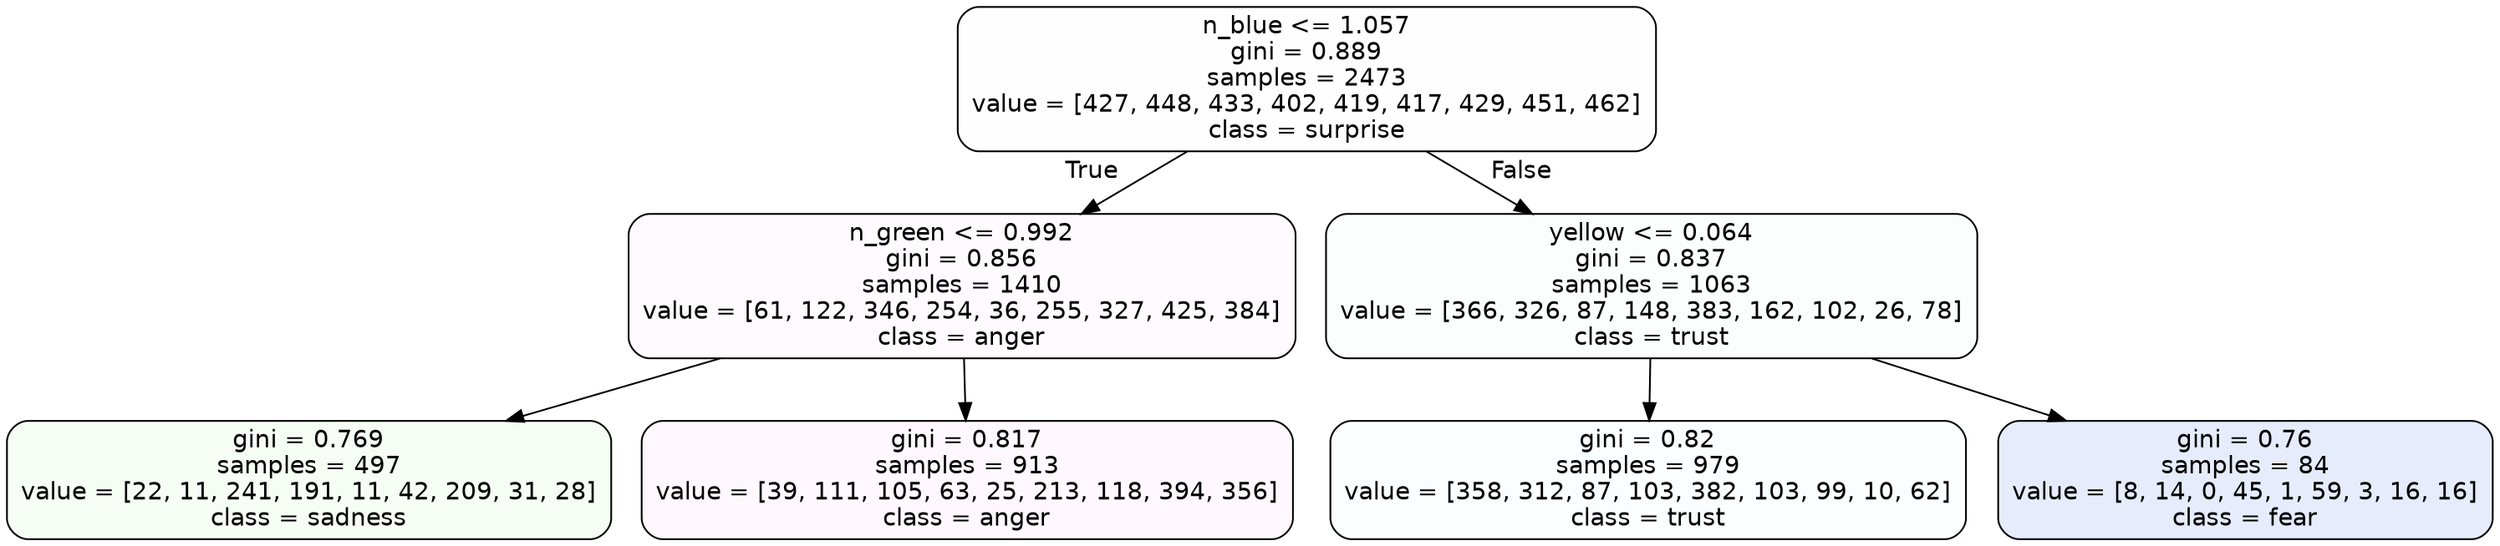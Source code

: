 digraph Tree {
node [shape=box, style="filled, rounded", color="black", fontname=helvetica] ;
edge [fontname=helvetica] ;
0 [label="n_blue <= 1.057\ngini = 0.889\nsamples = 2473\nvalue = [427, 448, 433, 402, 419, 417, 429, 451, 462]\nclass = surprise", fillcolor="#e5396401"] ;
1 [label="n_green <= 0.992\ngini = 0.856\nsamples = 1410\nvalue = [61, 122, 346, 254, 36, 255, 327, 425, 384]\nclass = anger", fillcolor="#e539d706"] ;
0 -> 1 [labeldistance=2.5, labelangle=45, headlabel="True"] ;
2 [label="gini = 0.769\nsamples = 497\nvalue = [22, 11, 241, 191, 11, 42, 209, 31, 28]\nclass = sadness", fillcolor="#64e5390e"] ;
1 -> 2 ;
3 [label="gini = 0.817\nsamples = 913\nvalue = [39, 111, 105, 63, 25, 213, 118, 394, 356]\nclass = anger", fillcolor="#e539d709"] ;
1 -> 3 ;
4 [label="yellow <= 0.064\ngini = 0.837\nsamples = 1063\nvalue = [366, 326, 87, 148, 383, 162, 102, 26, 78]\nclass = trust", fillcolor="#39d7e503"] ;
0 -> 4 [labeldistance=2.5, labelangle=-45, headlabel="False"] ;
5 [label="gini = 0.82\nsamples = 979\nvalue = [358, 312, 87, 103, 382, 103, 99, 10, 62]\nclass = trust", fillcolor="#39d7e505"] ;
4 -> 5 ;
6 [label="gini = 0.76\nsamples = 84\nvalue = [8, 14, 0, 45, 1, 59, 3, 16, 16]\nclass = fear", fillcolor="#3964e51f"] ;
4 -> 6 ;
}